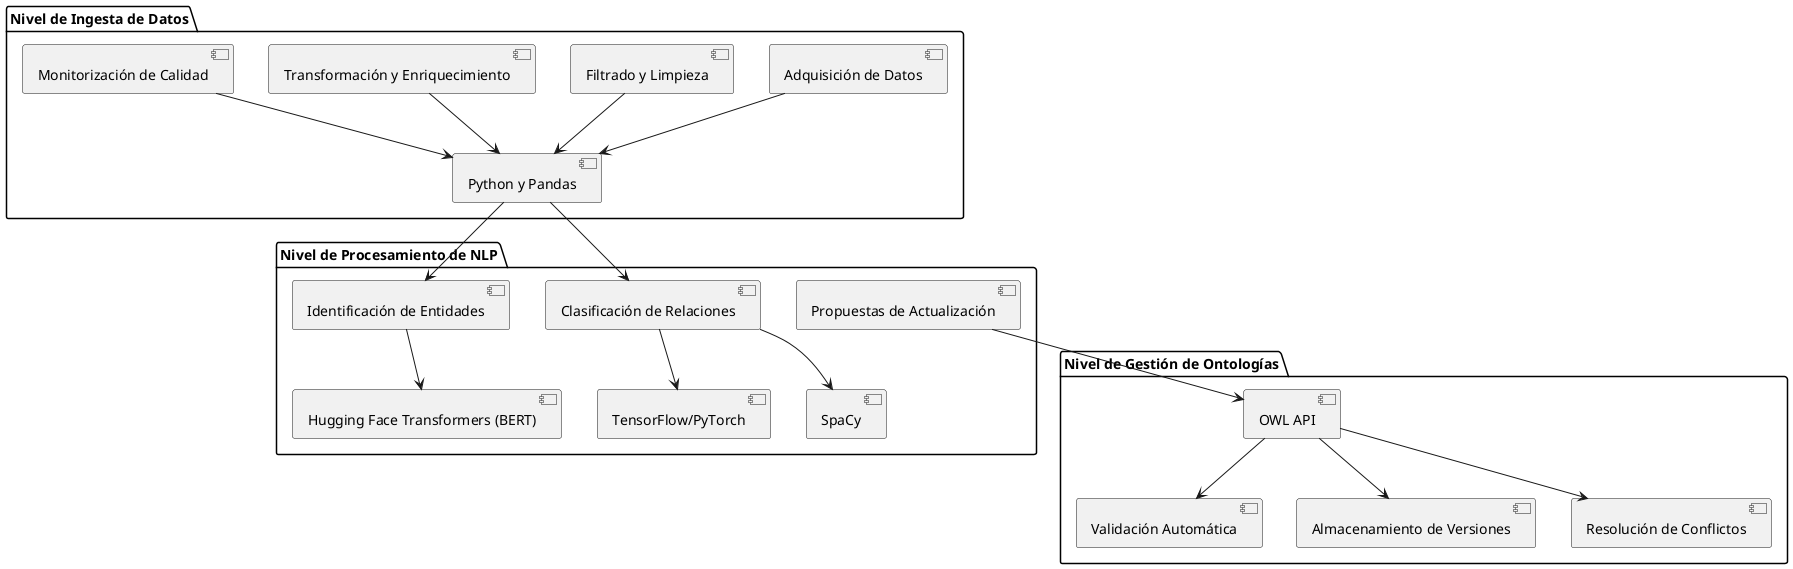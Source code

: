 @startuml

package "Nivel de Ingesta de Datos" {
component "Python y Pandas" as Pandas
component "Adquisición de Datos" as Adquisicion
component "Filtrado y Limpieza" as Filtrado
component "Transformación y Enriquecimiento" as Transformacion
component "Monitorización de Calidad" as Monitoreo
}

package "Nivel de Procesamiento de NLP" {
component "Hugging Face Transformers (BERT)" as BERT
component "SpaCy" as Spacy
component "TensorFlow/PyTorch" as Tensor
component "Identificación de Entidades" as Identificacion
component "Clasificación de Relaciones" as Clasificacion
component "Propuestas de Actualización" as Propuestas
}

package "Nivel de Gestión de Ontologías" {
component "OWL API" as OWL
component "Validación Automática" as Validacion
component "Almacenamiento de Versiones" as Almacenamiento
component "Resolución de Conflictos" as Resolucion
}

Adquisicion --> Pandas
Filtrado --> Pandas
Transformacion --> Pandas
Monitoreo --> Pandas

Pandas --> Identificacion
Pandas --> Clasificacion
Identificacion --> BERT
Clasificacion --> Spacy
Clasificacion --> Tensor

Propuestas --> OWL
OWL --> Validacion
OWL --> Almacenamiento
OWL --> Resolucion

@enduml